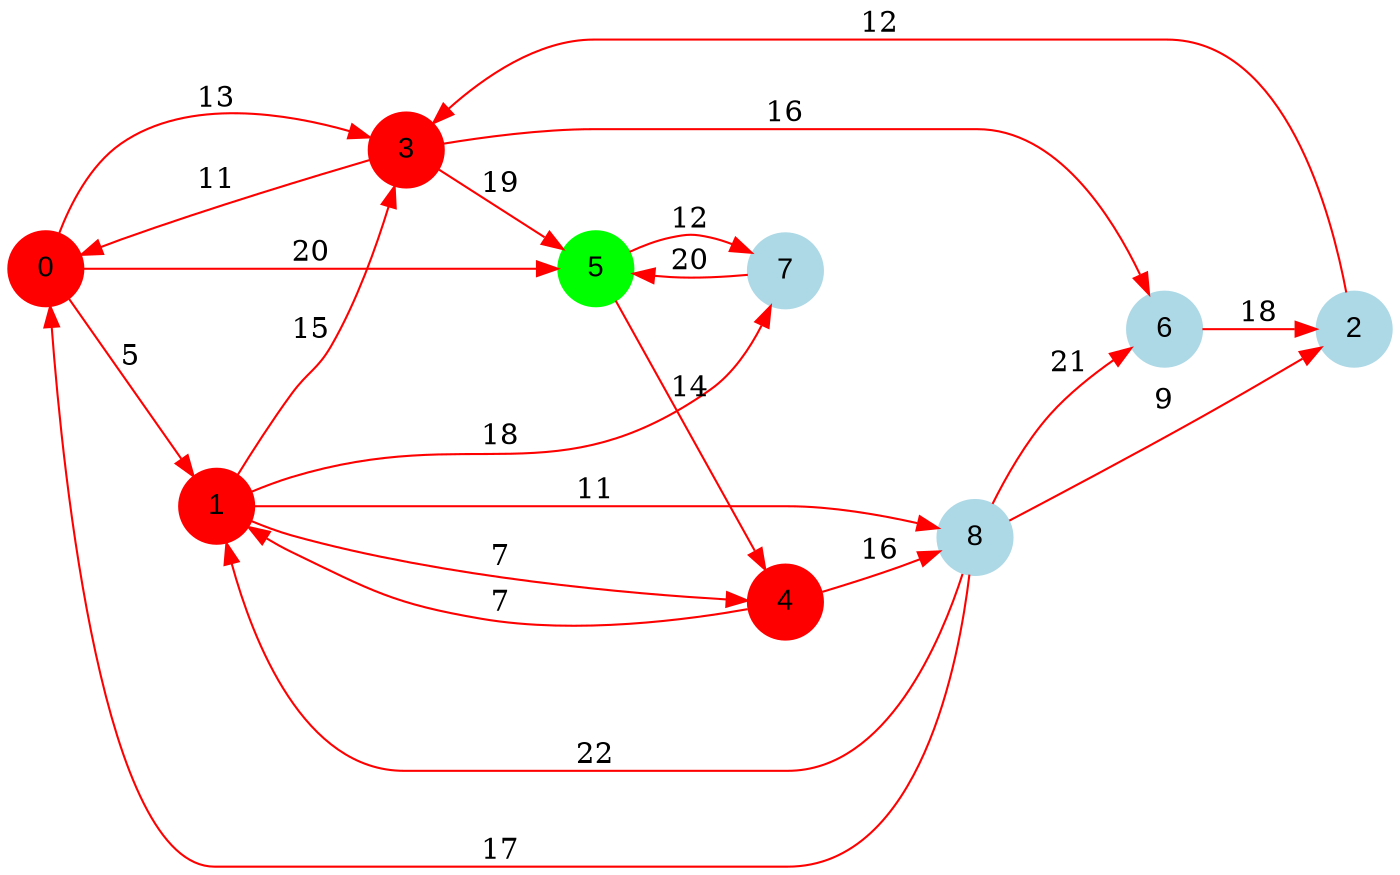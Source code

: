 digraph graphe {
rankdir = LR;
edge [color=red];
0 [fontname="Arial", shape = circle, color=red, style=filled];
1 [fontname="Arial", shape = circle, color=red, style=filled];
2 [fontname="Arial", shape = circle, color=lightblue, style=filled];
3 [fontname="Arial", shape = circle, color=red, style=filled];
4 [fontname="Arial", shape = circle, color=red, style=filled];
5 [fontname="Arial", shape = circle, color=green, style=filled];
6 [fontname="Arial", shape = circle, color=lightblue, style=filled];
7 [fontname="Arial", shape = circle, color=lightblue, style=filled];
8 [fontname="Arial", shape = circle, color=lightblue, style=filled];
	0 -> 1 [label = "5"];
	0 -> 3 [label = "13"];
	0 -> 5 [label = "20"];
	1 -> 3 [label = "15"];
	1 -> 4 [label = "7"];
	1 -> 7 [label = "18"];
	1 -> 8 [label = "11"];
	2 -> 3 [label = "12"];
	3 -> 0 [label = "11"];
	3 -> 5 [label = "19"];
	3 -> 6 [label = "16"];
	4 -> 1 [label = "7"];
	4 -> 8 [label = "16"];
	5 -> 4 [label = "14"];
	5 -> 7 [label = "12"];
	6 -> 2 [label = "18"];
	7 -> 5 [label = "20"];
	8 -> 0 [label = "17"];
	8 -> 1 [label = "22"];
	8 -> 2 [label = "9"];
	8 -> 6 [label = "21"];
}